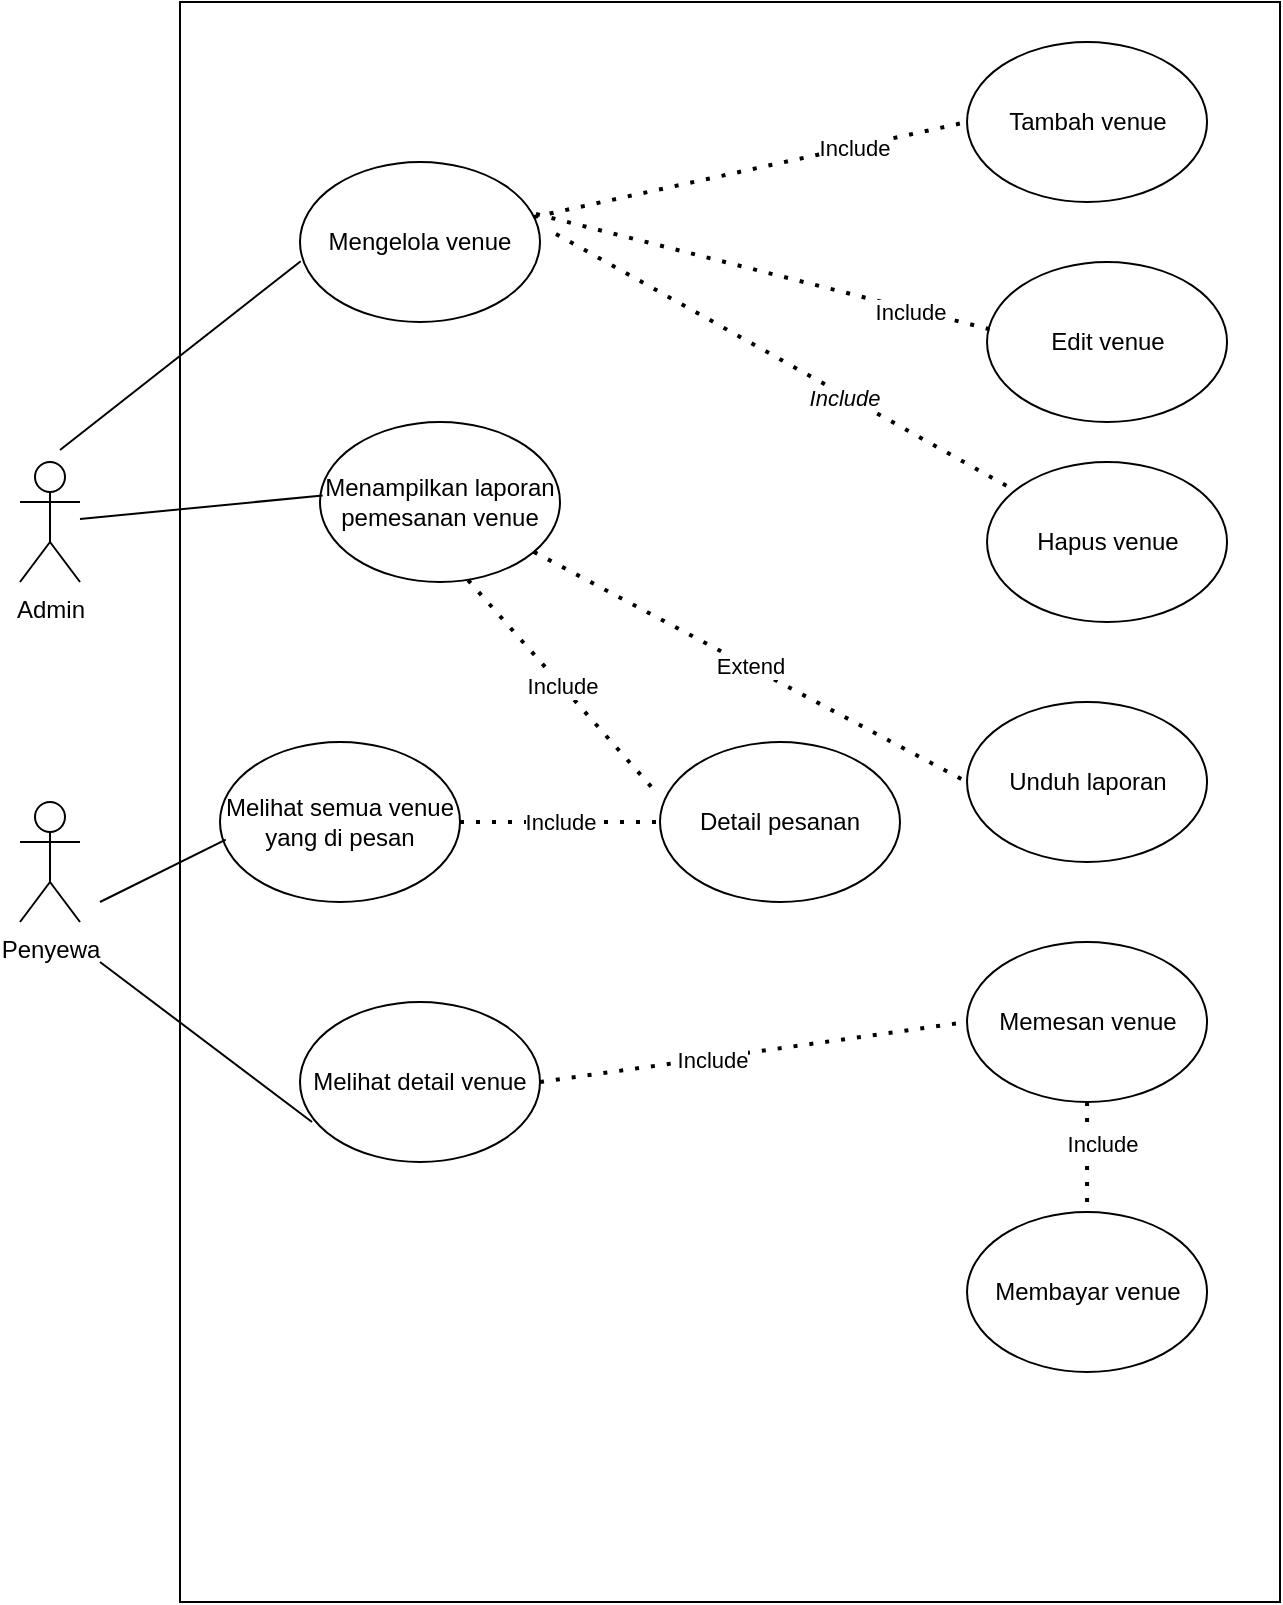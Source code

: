 <mxfile version="21.6.8" type="github">
  <diagram name="Halaman-1" id="KOUSG7HFB2AcRxu7Totx">
    <mxGraphModel dx="1035" dy="525" grid="1" gridSize="10" guides="1" tooltips="1" connect="1" arrows="1" fold="1" page="1" pageScale="1" pageWidth="827" pageHeight="1169" math="0" shadow="0">
      <root>
        <mxCell id="0" />
        <mxCell id="1" parent="0" />
        <mxCell id="DasWhKBftfU-XivDyDHb-30" value="" style="rounded=0;whiteSpace=wrap;html=1;labelBackgroundColor=#0F0F0F;" vertex="1" parent="1">
          <mxGeometry x="160" y="10" width="550" height="800" as="geometry" />
        </mxCell>
        <mxCell id="YAdSg8_cNeBtJVIXIS_c-1" value="Admin" style="shape=umlActor;verticalLabelPosition=bottom;verticalAlign=top;html=1;outlineConnect=0;" parent="1" vertex="1">
          <mxGeometry x="80" y="240" width="30" height="60" as="geometry" />
        </mxCell>
        <mxCell id="YAdSg8_cNeBtJVIXIS_c-2" value="Mengelola venue" style="ellipse;whiteSpace=wrap;html=1;" parent="1" vertex="1">
          <mxGeometry x="220" y="90" width="120" height="80" as="geometry" />
        </mxCell>
        <mxCell id="YAdSg8_cNeBtJVIXIS_c-4" value="Menampilkan laporan pemesanan venue" style="ellipse;whiteSpace=wrap;html=1;" parent="1" vertex="1">
          <mxGeometry x="230" y="220" width="120" height="80" as="geometry" />
        </mxCell>
        <mxCell id="YAdSg8_cNeBtJVIXIS_c-5" value="Penyewa" style="shape=umlActor;verticalLabelPosition=bottom;verticalAlign=top;html=1;outlineConnect=0;" parent="1" vertex="1">
          <mxGeometry x="80" y="410" width="30" height="60" as="geometry" />
        </mxCell>
        <mxCell id="YAdSg8_cNeBtJVIXIS_c-6" value="Melihat detail venue" style="ellipse;whiteSpace=wrap;html=1;" parent="1" vertex="1">
          <mxGeometry x="220" y="510" width="120" height="80" as="geometry" />
        </mxCell>
        <mxCell id="DasWhKBftfU-XivDyDHb-2" value="" style="endArrow=none;html=1;rounded=0;entryX=0.011;entryY=0.459;entryDx=0;entryDy=0;entryPerimeter=0;" edge="1" parent="1" source="YAdSg8_cNeBtJVIXIS_c-1" target="YAdSg8_cNeBtJVIXIS_c-4">
          <mxGeometry width="50" height="50" relative="1" as="geometry">
            <mxPoint x="120" y="270" as="sourcePoint" />
            <mxPoint x="200" y="230" as="targetPoint" />
          </mxGeometry>
        </mxCell>
        <mxCell id="DasWhKBftfU-XivDyDHb-4" value="" style="endArrow=none;html=1;rounded=0;entryX=0.003;entryY=0.62;entryDx=0;entryDy=0;entryPerimeter=0;" edge="1" parent="1" target="YAdSg8_cNeBtJVIXIS_c-2">
          <mxGeometry width="50" height="50" relative="1" as="geometry">
            <mxPoint x="100" y="234" as="sourcePoint" />
            <mxPoint x="190" y="200" as="targetPoint" />
          </mxGeometry>
        </mxCell>
        <mxCell id="DasWhKBftfU-XivDyDHb-5" value="Melihat semua venue yang di pesan" style="ellipse;whiteSpace=wrap;html=1;" vertex="1" parent="1">
          <mxGeometry x="180" y="380" width="120" height="80" as="geometry" />
        </mxCell>
        <mxCell id="DasWhKBftfU-XivDyDHb-6" value="" style="endArrow=none;html=1;rounded=0;entryX=0.024;entryY=0.61;entryDx=0;entryDy=0;entryPerimeter=0;" edge="1" parent="1" target="DasWhKBftfU-XivDyDHb-5">
          <mxGeometry width="50" height="50" relative="1" as="geometry">
            <mxPoint x="120" y="460" as="sourcePoint" />
            <mxPoint x="200" y="470" as="targetPoint" />
          </mxGeometry>
        </mxCell>
        <mxCell id="DasWhKBftfU-XivDyDHb-8" value="" style="endArrow=none;html=1;rounded=0;entryX=0.05;entryY=0.75;entryDx=0;entryDy=0;entryPerimeter=0;" edge="1" parent="1" target="YAdSg8_cNeBtJVIXIS_c-6">
          <mxGeometry width="50" height="50" relative="1" as="geometry">
            <mxPoint x="120" y="490" as="sourcePoint" />
            <mxPoint x="190" y="430" as="targetPoint" />
          </mxGeometry>
        </mxCell>
        <mxCell id="DasWhKBftfU-XivDyDHb-9" value="Memesan venue" style="ellipse;whiteSpace=wrap;html=1;" vertex="1" parent="1">
          <mxGeometry x="553.52" y="480" width="120" height="80" as="geometry" />
        </mxCell>
        <mxCell id="DasWhKBftfU-XivDyDHb-10" value="" style="endArrow=none;dashed=1;html=1;dashPattern=1 3;strokeWidth=2;rounded=0;entryX=0;entryY=0.5;entryDx=0;entryDy=0;exitX=1;exitY=0.5;exitDx=0;exitDy=0;" edge="1" parent="1" source="YAdSg8_cNeBtJVIXIS_c-6" target="DasWhKBftfU-XivDyDHb-9">
          <mxGeometry width="50" height="50" relative="1" as="geometry">
            <mxPoint x="330" y="346" as="sourcePoint" />
            <mxPoint x="370" y="330" as="targetPoint" />
          </mxGeometry>
        </mxCell>
        <mxCell id="DasWhKBftfU-XivDyDHb-11" value="Include" style="edgeLabel;html=1;align=center;verticalAlign=middle;resizable=0;points=[];" vertex="1" connectable="0" parent="DasWhKBftfU-XivDyDHb-10">
          <mxGeometry x="-0.26" relative="1" as="geometry">
            <mxPoint x="7" as="offset" />
          </mxGeometry>
        </mxCell>
        <mxCell id="DasWhKBftfU-XivDyDHb-12" value="Unduh laporan" style="ellipse;whiteSpace=wrap;html=1;" vertex="1" parent="1">
          <mxGeometry x="553.52" y="360" width="120" height="80" as="geometry" />
        </mxCell>
        <mxCell id="DasWhKBftfU-XivDyDHb-13" value="Extend" style="endArrow=none;dashed=1;html=1;dashPattern=1 3;strokeWidth=2;rounded=0;entryX=0;entryY=0.5;entryDx=0;entryDy=0;" edge="1" parent="1" source="YAdSg8_cNeBtJVIXIS_c-4" target="DasWhKBftfU-XivDyDHb-12">
          <mxGeometry width="50" height="50" relative="1" as="geometry">
            <mxPoint x="340" y="290" as="sourcePoint" />
            <mxPoint x="390" y="240" as="targetPoint" />
          </mxGeometry>
        </mxCell>
        <mxCell id="DasWhKBftfU-XivDyDHb-14" value="Membayar venue" style="ellipse;whiteSpace=wrap;html=1;" vertex="1" parent="1">
          <mxGeometry x="553.52" y="615" width="120" height="80" as="geometry" />
        </mxCell>
        <mxCell id="DasWhKBftfU-XivDyDHb-15" value="" style="endArrow=none;dashed=1;html=1;dashPattern=1 3;strokeWidth=2;rounded=0;exitX=0.5;exitY=1;exitDx=0;exitDy=0;" edge="1" parent="1" source="DasWhKBftfU-XivDyDHb-9" target="DasWhKBftfU-XivDyDHb-14">
          <mxGeometry width="50" height="50" relative="1" as="geometry">
            <mxPoint x="467.52" y="420" as="sourcePoint" />
            <mxPoint x="563.52" y="420" as="targetPoint" />
          </mxGeometry>
        </mxCell>
        <mxCell id="DasWhKBftfU-XivDyDHb-16" value="Include" style="edgeLabel;html=1;align=center;verticalAlign=middle;resizable=0;points=[];" vertex="1" connectable="0" parent="DasWhKBftfU-XivDyDHb-15">
          <mxGeometry x="-0.26" relative="1" as="geometry">
            <mxPoint x="7" as="offset" />
          </mxGeometry>
        </mxCell>
        <mxCell id="DasWhKBftfU-XivDyDHb-17" value="Tambah venue" style="ellipse;whiteSpace=wrap;html=1;" vertex="1" parent="1">
          <mxGeometry x="553.52" y="30" width="120" height="80" as="geometry" />
        </mxCell>
        <mxCell id="DasWhKBftfU-XivDyDHb-18" value="Edit venue" style="ellipse;whiteSpace=wrap;html=1;" vertex="1" parent="1">
          <mxGeometry x="563.52" y="140" width="120" height="80" as="geometry" />
        </mxCell>
        <mxCell id="DasWhKBftfU-XivDyDHb-20" value="Hapus venue" style="ellipse;whiteSpace=wrap;html=1;" vertex="1" parent="1">
          <mxGeometry x="563.52" y="240" width="120" height="80" as="geometry" />
        </mxCell>
        <mxCell id="DasWhKBftfU-XivDyDHb-21" value="" style="endArrow=none;dashed=1;html=1;dashPattern=1 3;strokeWidth=2;rounded=0;entryX=0;entryY=0.5;entryDx=0;entryDy=0;" edge="1" parent="1" source="YAdSg8_cNeBtJVIXIS_c-2" target="DasWhKBftfU-XivDyDHb-17">
          <mxGeometry width="50" height="50" relative="1" as="geometry">
            <mxPoint x="310" y="220" as="sourcePoint" />
            <mxPoint x="360" y="170" as="targetPoint" />
          </mxGeometry>
        </mxCell>
        <mxCell id="DasWhKBftfU-XivDyDHb-24" value="Include" style="edgeLabel;html=1;align=center;verticalAlign=middle;resizable=0;points=[];" vertex="1" connectable="0" parent="DasWhKBftfU-XivDyDHb-21">
          <mxGeometry x="0.477" relative="1" as="geometry">
            <mxPoint as="offset" />
          </mxGeometry>
        </mxCell>
        <mxCell id="DasWhKBftfU-XivDyDHb-22" value="" style="endArrow=none;dashed=1;html=1;dashPattern=1 3;strokeWidth=2;rounded=0;entryX=0.018;entryY=0.423;entryDx=0;entryDy=0;entryPerimeter=0;" edge="1" parent="1" target="DasWhKBftfU-XivDyDHb-18">
          <mxGeometry width="50" height="50" relative="1" as="geometry">
            <mxPoint x="338" y="116" as="sourcePoint" />
            <mxPoint x="430" y="70" as="targetPoint" />
          </mxGeometry>
        </mxCell>
        <mxCell id="DasWhKBftfU-XivDyDHb-25" value="Include" style="edgeLabel;html=1;align=center;verticalAlign=middle;resizable=0;points=[];" vertex="1" connectable="0" parent="DasWhKBftfU-XivDyDHb-22">
          <mxGeometry x="0.637" y="-1" relative="1" as="geometry">
            <mxPoint as="offset" />
          </mxGeometry>
        </mxCell>
        <mxCell id="DasWhKBftfU-XivDyDHb-23" value="" style="endArrow=none;dashed=1;html=1;dashPattern=1 3;strokeWidth=2;rounded=0;" edge="1" parent="1" target="DasWhKBftfU-XivDyDHb-20">
          <mxGeometry width="50" height="50" relative="1" as="geometry">
            <mxPoint x="348" y="126" as="sourcePoint" />
            <mxPoint x="442" y="174" as="targetPoint" />
          </mxGeometry>
        </mxCell>
        <mxCell id="DasWhKBftfU-XivDyDHb-26" value="Include" style="edgeLabel;html=1;align=center;verticalAlign=middle;resizable=0;points=[];fontStyle=2" vertex="1" connectable="0" parent="DasWhKBftfU-XivDyDHb-23">
          <mxGeometry x="0.257" y="-1" relative="1" as="geometry">
            <mxPoint as="offset" />
          </mxGeometry>
        </mxCell>
        <mxCell id="DasWhKBftfU-XivDyDHb-27" value="Detail pesanan" style="ellipse;whiteSpace=wrap;html=1;" vertex="1" parent="1">
          <mxGeometry x="400" y="380" width="120" height="80" as="geometry" />
        </mxCell>
        <mxCell id="DasWhKBftfU-XivDyDHb-28" value="Include" style="endArrow=none;dashed=1;html=1;dashPattern=1 3;strokeWidth=2;rounded=0;exitX=1;exitY=0.5;exitDx=0;exitDy=0;" edge="1" parent="1" source="DasWhKBftfU-XivDyDHb-5" target="DasWhKBftfU-XivDyDHb-27">
          <mxGeometry width="50" height="50" relative="1" as="geometry">
            <mxPoint x="410" y="410" as="sourcePoint" />
            <mxPoint x="460" y="360" as="targetPoint" />
          </mxGeometry>
        </mxCell>
        <mxCell id="DasWhKBftfU-XivDyDHb-29" value="Include" style="endArrow=none;dashed=1;html=1;dashPattern=1 3;strokeWidth=2;rounded=0;entryX=-0.017;entryY=0.313;entryDx=0;entryDy=0;entryPerimeter=0;exitX=0.617;exitY=0.988;exitDx=0;exitDy=0;exitPerimeter=0;" edge="1" parent="1" source="YAdSg8_cNeBtJVIXIS_c-4" target="DasWhKBftfU-XivDyDHb-27">
          <mxGeometry width="50" height="50" relative="1" as="geometry">
            <mxPoint x="310" y="430" as="sourcePoint" />
            <mxPoint x="410" y="430" as="targetPoint" />
          </mxGeometry>
        </mxCell>
      </root>
    </mxGraphModel>
  </diagram>
</mxfile>
